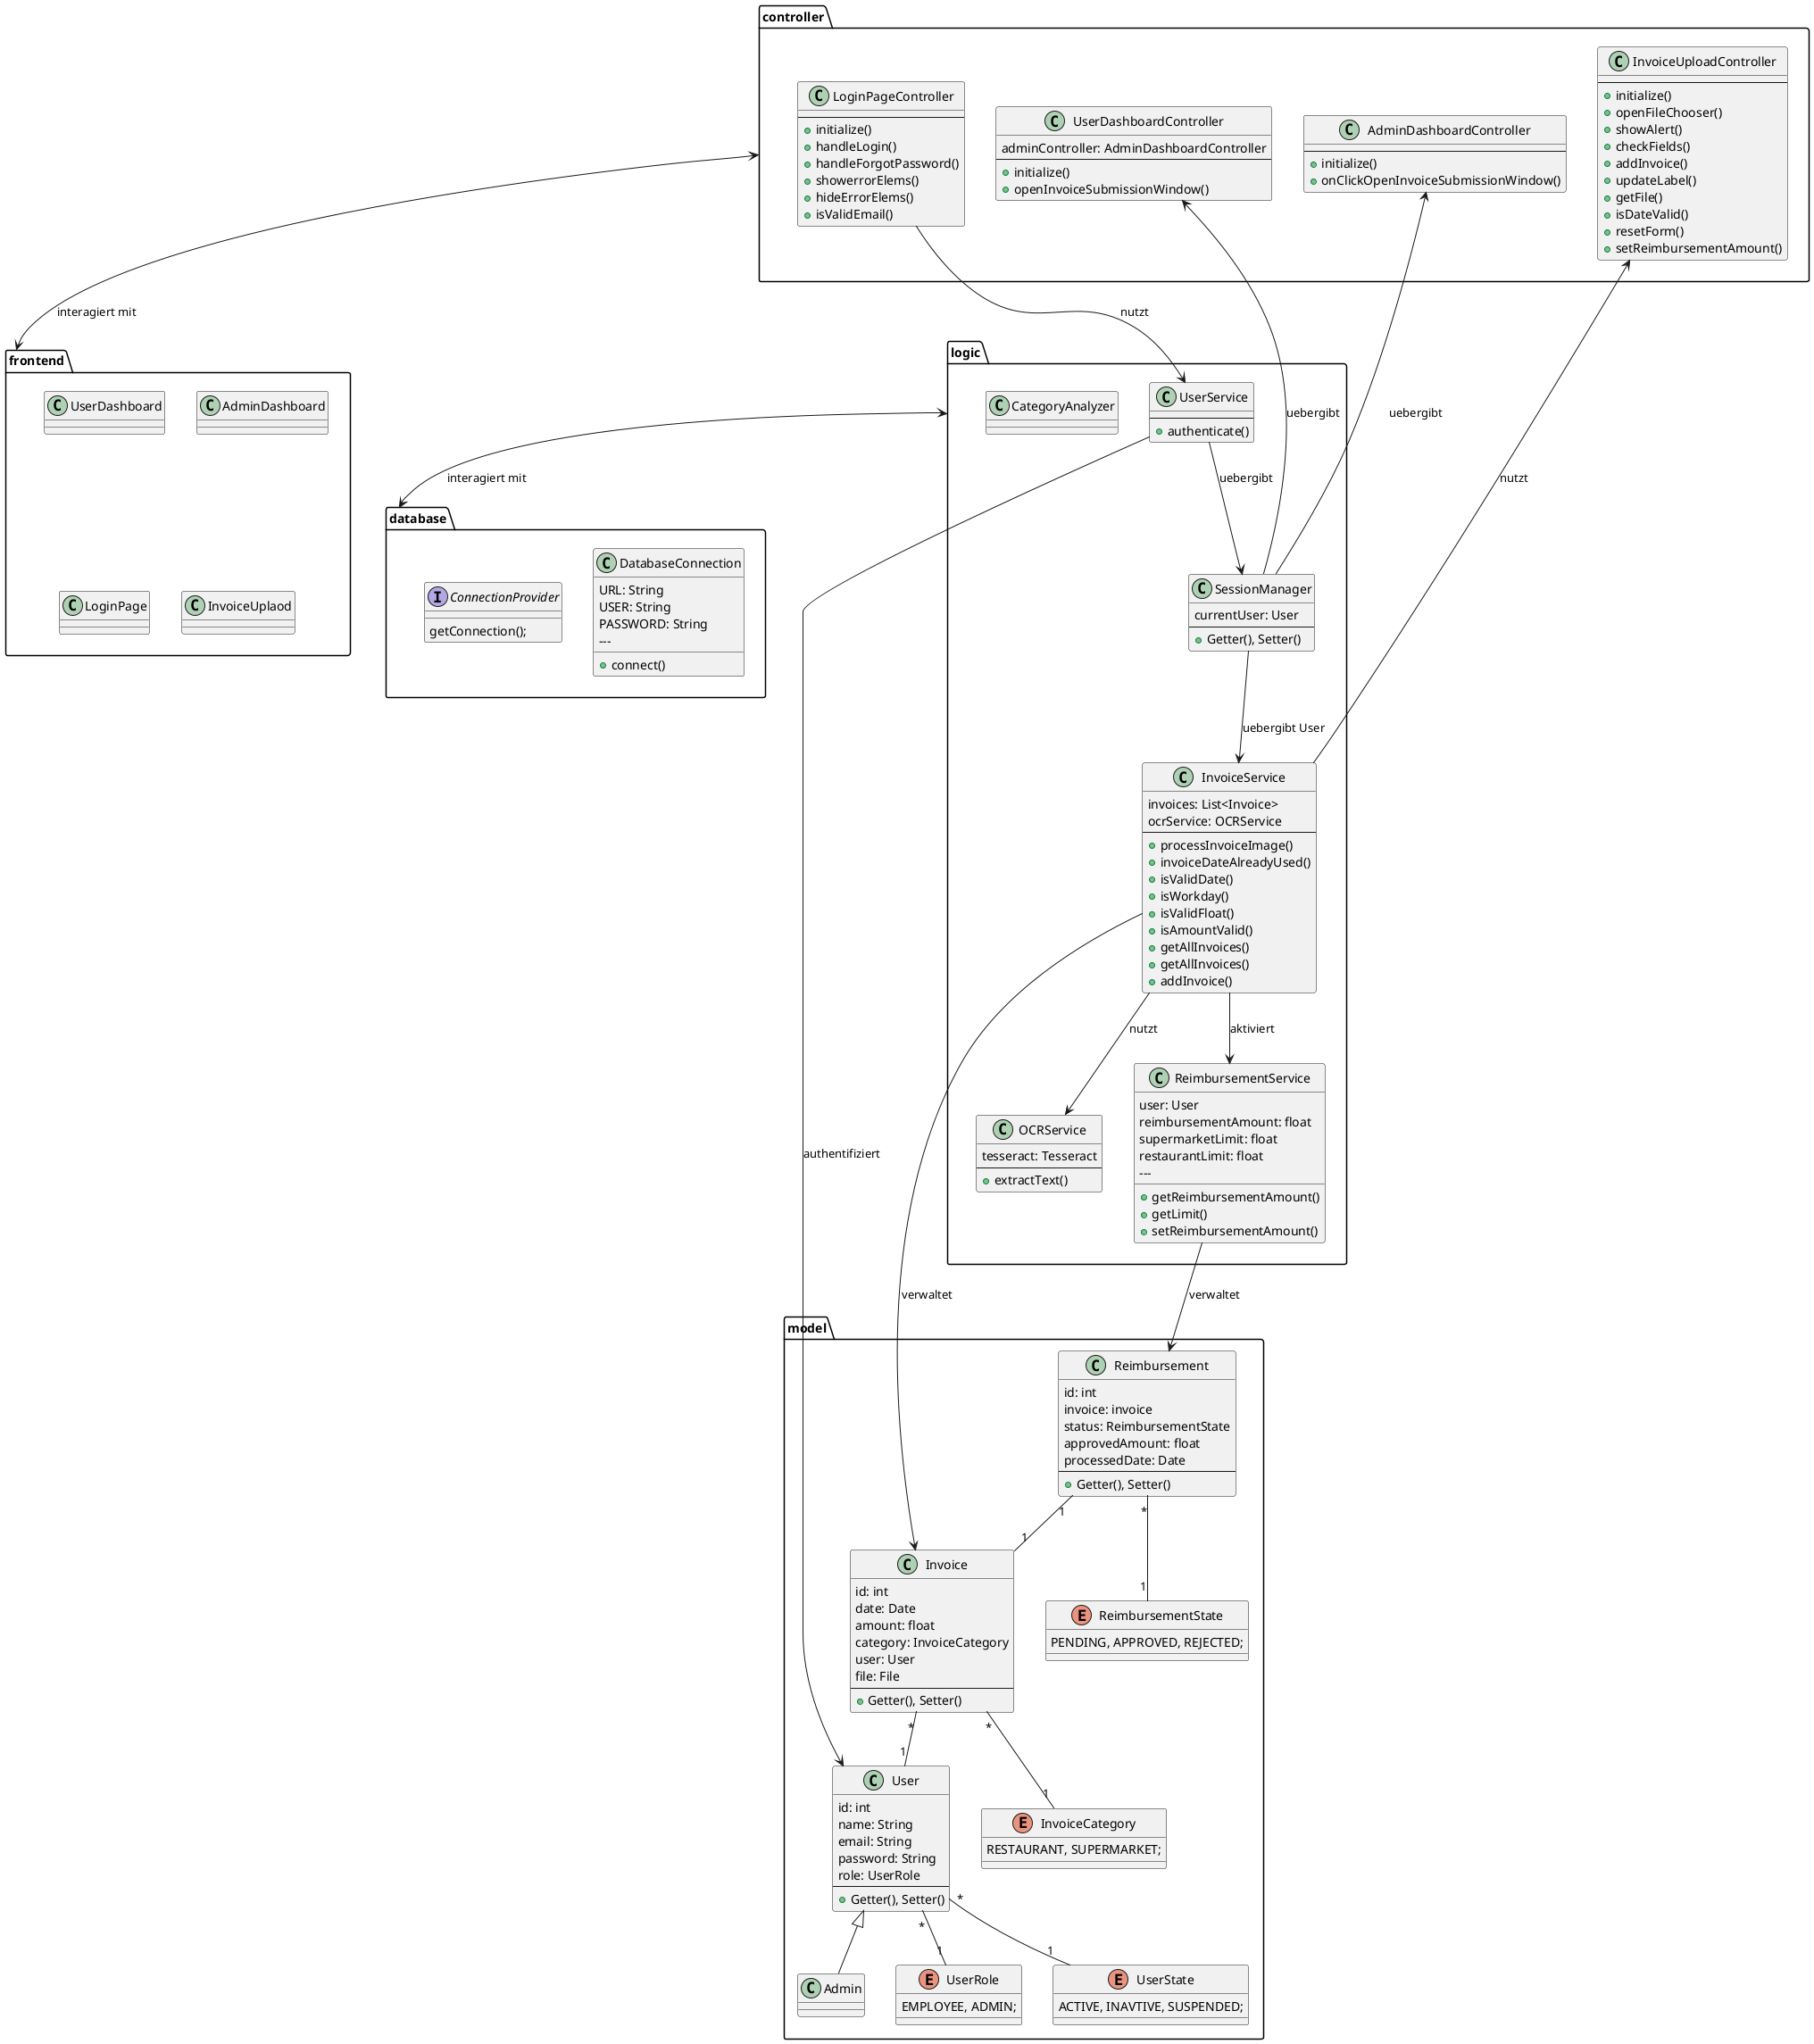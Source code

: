 @startuml

package frontend {
  class UserDashboard {}
  class AdminDashboard {}
  class LoginPage {}
  class InvoiceUplaod {}
}

package model {
  class User {
    id: int
    name: String
    email: String
    password: String
    role: UserRole
    ---
    +Getter(), Setter()
  }

  class Admin {}

  class Invoice {
    id: int
    date: Date
    amount: float
    category: InvoiceCategory
    user: User
    file: File
    ---
    +Getter(), Setter()
  }

  class Reimbursement {
    id: int
    invoice: invoice
    status: ReimbursementState
    approvedAmount: float
    processedDate: Date
    ---
    +Getter(), Setter()
  }

  enum UserRole {
    EMPLOYEE, ADMIN;
  }
  enum UserState {
    ACTIVE, INAVTIVE, SUSPENDED;
  }
  enum InvoiceCategory {
    RESTAURANT, SUPERMARKET;
  }
  enum ReimbursementState {
    PENDING, APPROVED, REJECTED;
  }
}

package logic {
  class SessionManager {
    currentUser: User
    ---
    +Getter(), Setter()
  }

  class UserService {
    ---
    +authenticate()
  }

  class InvoiceService {
    invoices: List<Invoice>
    ocrService: OCRService
    ---
    +processInvoiceImage()
    +invoiceDateAlreadyUsed()
    +isValidDate()
    +isWorkday()
    +isValidFloat()
    +isAmountValid()
    +getAllInvoices()
    +getAllInvoices()
    +addInvoice()
  }

  class OCRService {
    tesseract: Tesseract
    ---
    +extractText()
  }

  class CategoryAnalyzer{

  }

  class ReimbursementService{
    user: User
    reimbursementAmount: float
    supermarketLimit: float
    restaurantLimit: float
     ---
    +getReimbursementAmount()
    +getLimit()
    +setReimbursementAmount()
  }

}

package database {
  class DatabaseConnection {
    URL: String
    USER: String
    PASSWORD: String
     ---
    +connect()
  }

  interface ConnectionProvider {
    getConnection();
  }
}

package controller {
  class LoginPageController {
     ---
    +initialize()
    +handleLogin()
    +handleForgotPassword()
    +showerrorElems()
    +hideErrorElems()
    +isValidEmail()
  }
  class UserDashboardController {
     adminController: AdminDashboardController
     ----
    +initialize()
    +openInvoiceSubmissionWindow()
  }

  class AdminDashboardController {
     ---
    +initialize()
    +onClickOpenInvoiceSubmissionWindow()
  }

  class InvoiceUploadController {
     ---
    +initialize()
    +openFileChooser()
    +showAlert()
    +checkFields()
    +addInvoice()
    +updateLabel()
    +getFile()
    +isDateValid()
    +resetForm()
    +setReimbursementAmount()
  }
}


' ========== Beziehungen ==========
User <|-- Admin

User "*"--"1" UserRole
User "*"--"1" UserState

Invoice "*"--"1" InvoiceCategory
Invoice "*"--"1" User
Reimbursement "1"--"1" Invoice
Reimbursement "*"--"1" ReimbursementState

UserService --> SessionManager :  uebergibt
UserService --> User : authentifiziert
InvoiceService --> Invoice : verwaltet
InvoiceService --> OCRService : nutzt
ReimbursementService --> Reimbursement : verwaltet
SessionManager --> InvoiceService :  uebergibt User
InvoiceService --> ReimbursementService : aktiviert

logic <--> database : interagiert mit
controller <--> frontend : interagiert mit

LoginPageController --> UserService : nutzt
AdminDashboardController <-- SessionManager :  uebergibt
UserDashboardController <-- SessionManager:  uebergibt
InvoiceUploadController <-- InvoiceService : nutzt

@enduml
